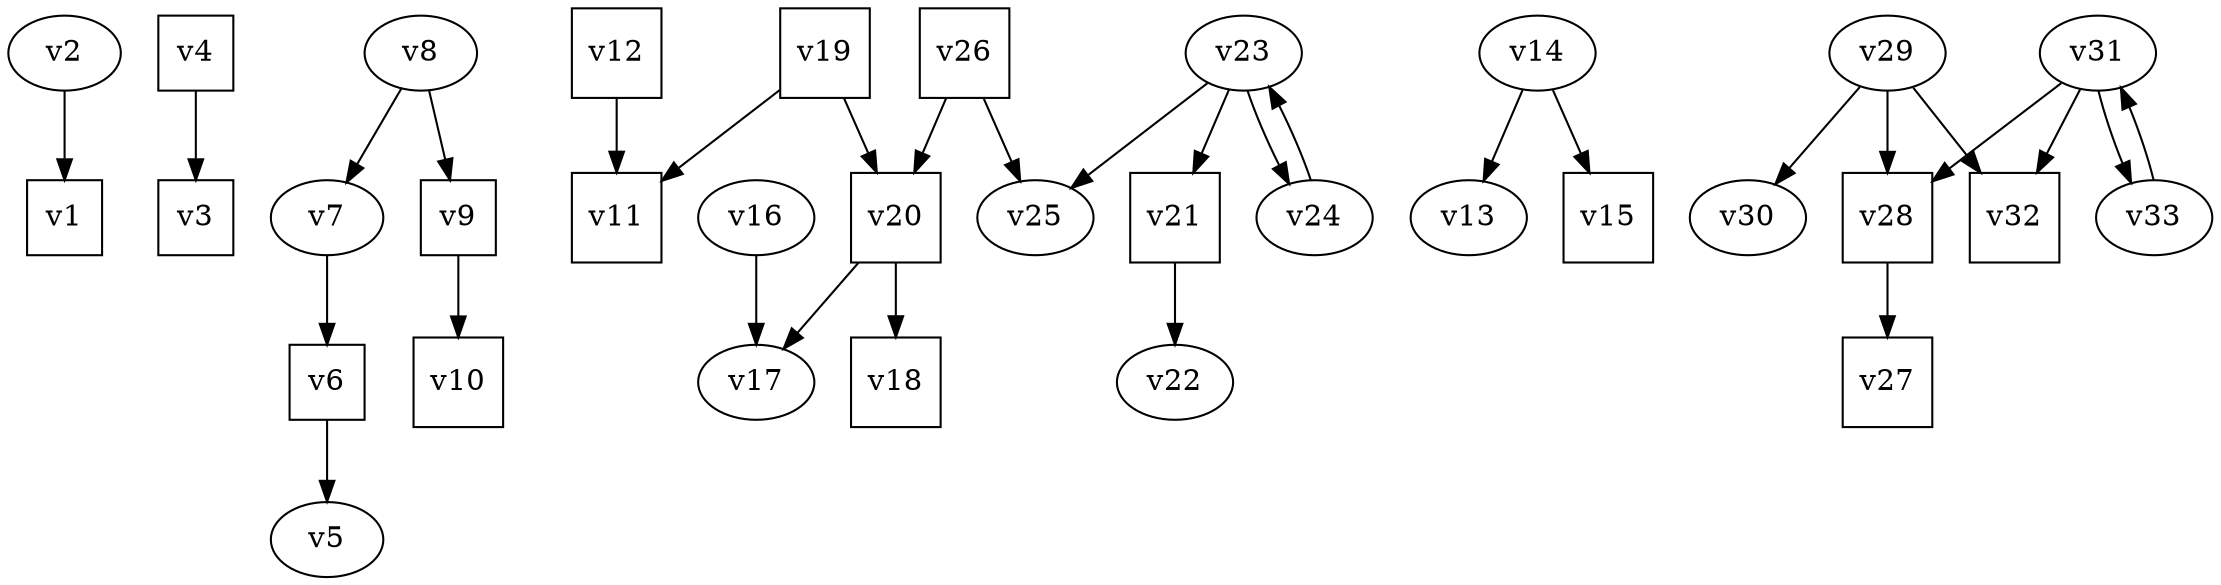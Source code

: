 digraph dag { 

"v1"[shape=square];
"v2"[shape=oval];
"v3"[shape=square];
"v4"[shape=square];
"v5"[shape=oval];
"v6"[shape=square];
"v7"[shape=oval];
"v8"[shape=oval];
"v9"[shape=square];
"v10"[shape=square];
"v11"[shape=square];
"v12"[shape=square];
"v13"[shape=oval];
"v14"[shape=oval];
"v15"[shape=square];
"v16"[shape=oval];
"v17"[shape=oval];
"v18"[shape=square];
"v19"[shape=square];
"v20"[shape=square];
"v21"[shape=square];
"v22"[shape=oval];
"v23"[shape=oval];
"v24"[shape=oval];
"v25"[shape=oval];
"v26"[shape=square];
"v27"[shape=square];
"v28"[shape=square];
"v29"[shape=oval];
"v30"[shape=oval];
"v31"[shape=oval];
"v32"[shape=square];
"v33"[shape=oval];



"v2"->"v1";
"v4"->"v3";
"v6"->"v5";
"v7"->"v6";
"v8"->"v7";
"v8"->"v9";
"v9"->"v10";
"v12"->"v11";
"v14"->"v13";
"v14"->"v15";
"v16"->"v17";
"v19"->"v11";
"v19"->"v20";
"v20"->"v17";
"v20"->"v18";
"v21"->"v22";
"v23"->"v21";
"v23"->"v24";
"v23"->"v25";
"v24"->"v23";
"v26"->"v20";
"v26"->"v25";
"v28"->"v27";
"v29"->"v28";
"v29"->"v30";
"v29"->"v32";
"v31"->"v28";
"v31"->"v32";
"v31"->"v33";
"v33"->"v31";

}
